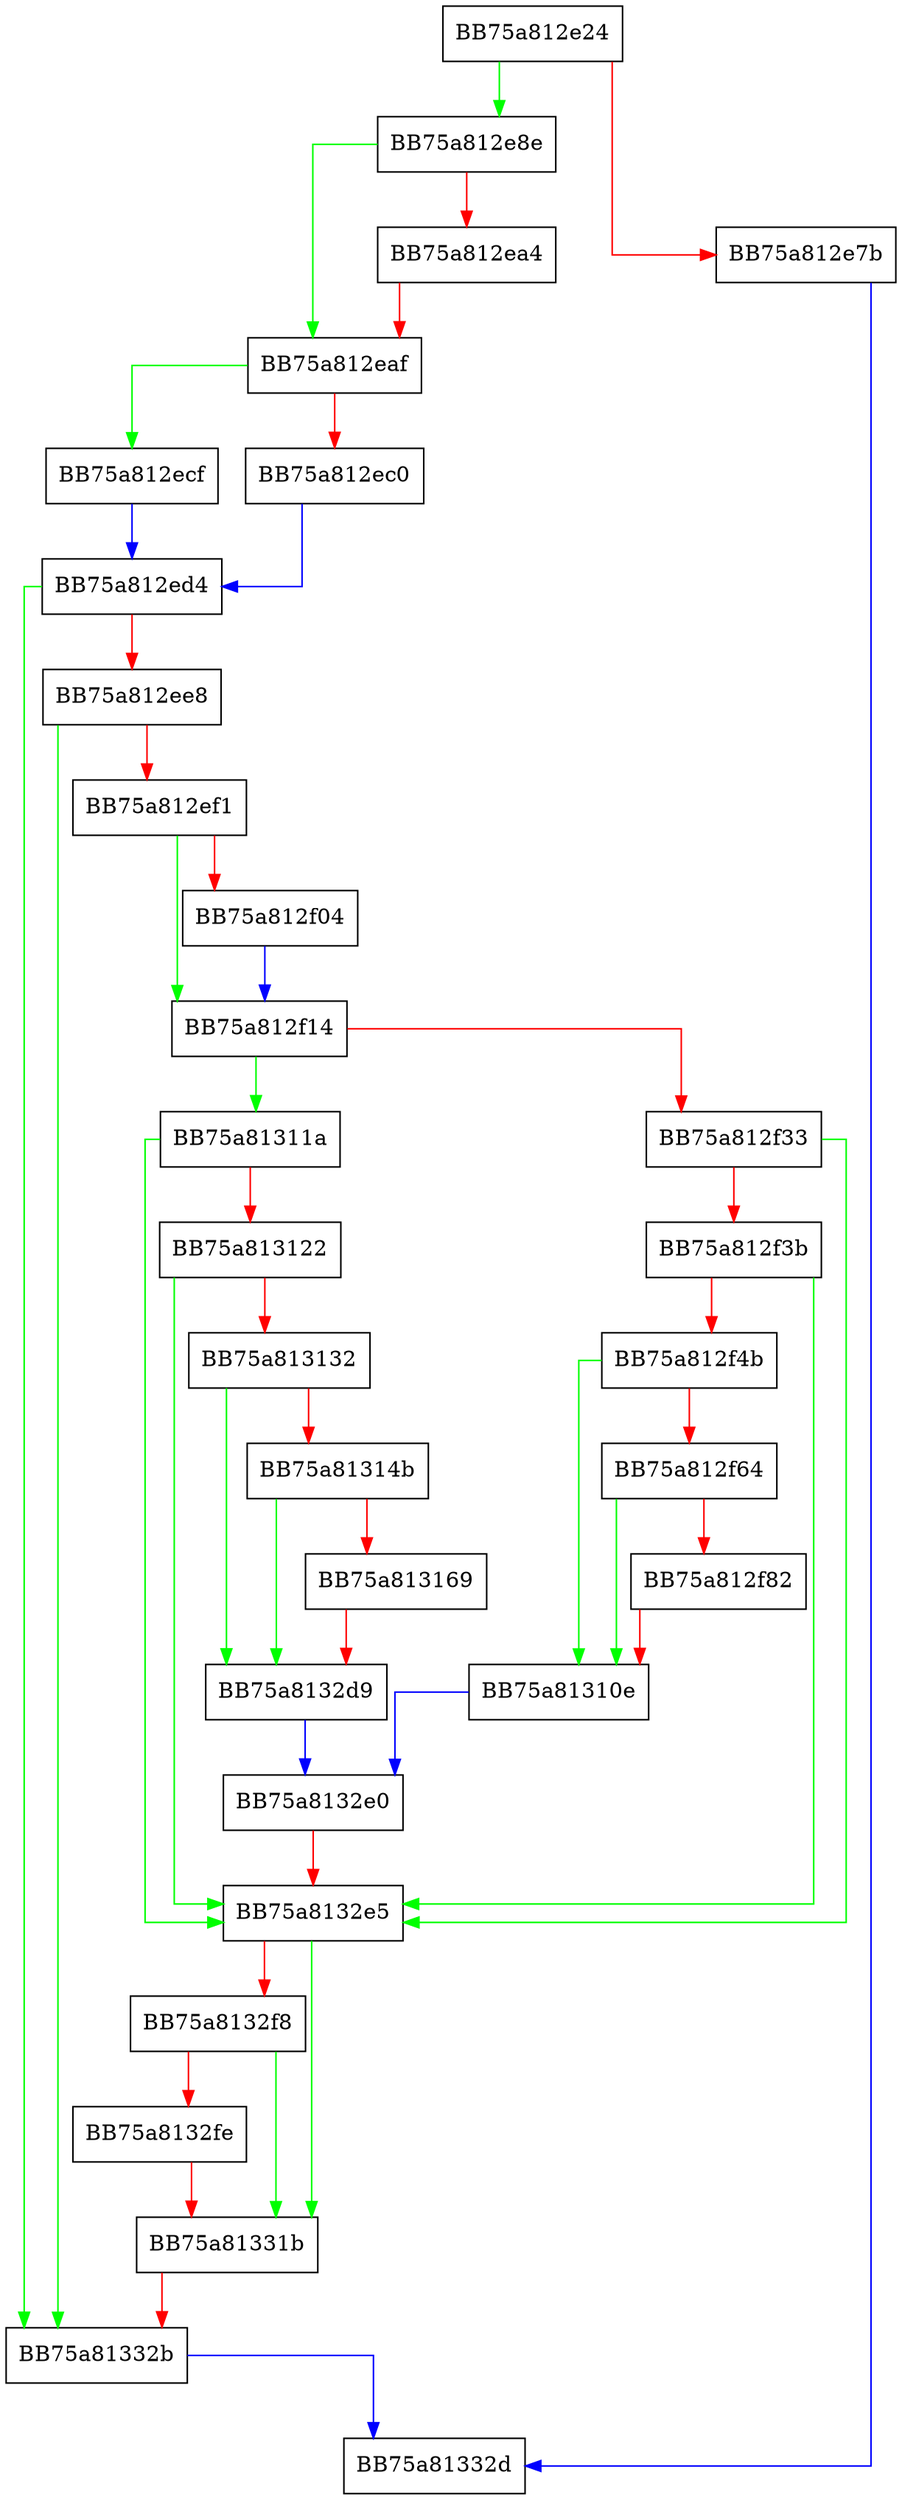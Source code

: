 digraph CreateAndInsertNewItem {
  node [shape="box"];
  graph [splines=ortho];
  BB75a812e24 -> BB75a812e8e [color="green"];
  BB75a812e24 -> BB75a812e7b [color="red"];
  BB75a812e7b -> BB75a81332d [color="blue"];
  BB75a812e8e -> BB75a812eaf [color="green"];
  BB75a812e8e -> BB75a812ea4 [color="red"];
  BB75a812ea4 -> BB75a812eaf [color="red"];
  BB75a812eaf -> BB75a812ecf [color="green"];
  BB75a812eaf -> BB75a812ec0 [color="red"];
  BB75a812ec0 -> BB75a812ed4 [color="blue"];
  BB75a812ecf -> BB75a812ed4 [color="blue"];
  BB75a812ed4 -> BB75a81332b [color="green"];
  BB75a812ed4 -> BB75a812ee8 [color="red"];
  BB75a812ee8 -> BB75a81332b [color="green"];
  BB75a812ee8 -> BB75a812ef1 [color="red"];
  BB75a812ef1 -> BB75a812f14 [color="green"];
  BB75a812ef1 -> BB75a812f04 [color="red"];
  BB75a812f04 -> BB75a812f14 [color="blue"];
  BB75a812f14 -> BB75a81311a [color="green"];
  BB75a812f14 -> BB75a812f33 [color="red"];
  BB75a812f33 -> BB75a8132e5 [color="green"];
  BB75a812f33 -> BB75a812f3b [color="red"];
  BB75a812f3b -> BB75a8132e5 [color="green"];
  BB75a812f3b -> BB75a812f4b [color="red"];
  BB75a812f4b -> BB75a81310e [color="green"];
  BB75a812f4b -> BB75a812f64 [color="red"];
  BB75a812f64 -> BB75a81310e [color="green"];
  BB75a812f64 -> BB75a812f82 [color="red"];
  BB75a812f82 -> BB75a81310e [color="red"];
  BB75a81310e -> BB75a8132e0 [color="blue"];
  BB75a81311a -> BB75a8132e5 [color="green"];
  BB75a81311a -> BB75a813122 [color="red"];
  BB75a813122 -> BB75a8132e5 [color="green"];
  BB75a813122 -> BB75a813132 [color="red"];
  BB75a813132 -> BB75a8132d9 [color="green"];
  BB75a813132 -> BB75a81314b [color="red"];
  BB75a81314b -> BB75a8132d9 [color="green"];
  BB75a81314b -> BB75a813169 [color="red"];
  BB75a813169 -> BB75a8132d9 [color="red"];
  BB75a8132d9 -> BB75a8132e0 [color="blue"];
  BB75a8132e0 -> BB75a8132e5 [color="red"];
  BB75a8132e5 -> BB75a81331b [color="green"];
  BB75a8132e5 -> BB75a8132f8 [color="red"];
  BB75a8132f8 -> BB75a81331b [color="green"];
  BB75a8132f8 -> BB75a8132fe [color="red"];
  BB75a8132fe -> BB75a81331b [color="red"];
  BB75a81331b -> BB75a81332b [color="red"];
  BB75a81332b -> BB75a81332d [color="blue"];
}